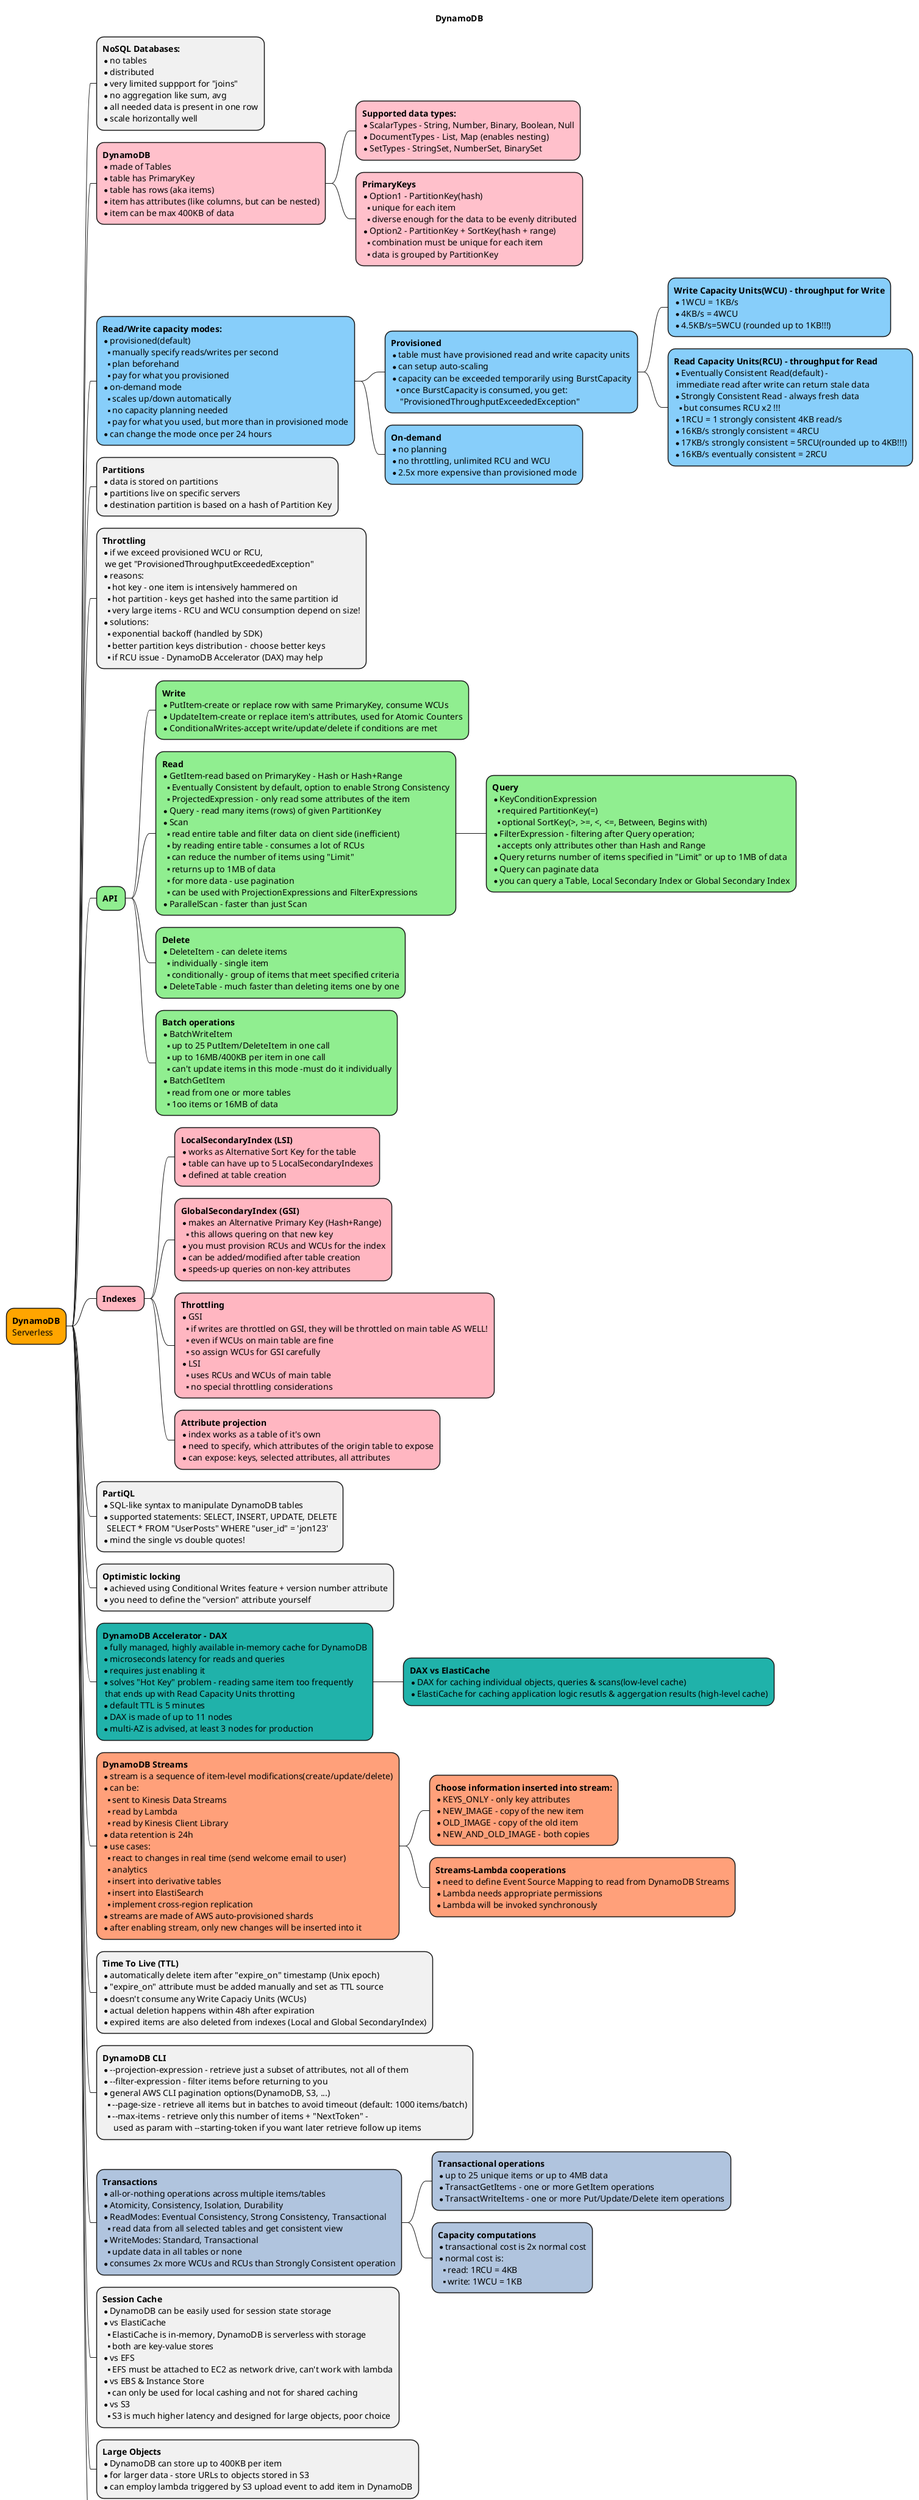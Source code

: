 @startmindmap 00-diagram

title DynamoDB

<style>
mindmapDiagram {
  .dynamo {
    BackgroundColor Pink
  }
  .orange {
    BackgroundColor orange
  }
  .capacity {
    BackgroundColor LightSkyBlue
  }
  .api {
    BackgroundColor LightGreen
  }
  .indexes {
    BackgroundColor LightPink
  }
  .dax {
    BackgroundColor LightSeaGreen
  } 
  .transactions {
    BackgroundColor LightSteelBlue
  } 
  .streams {
    BackgroundColor LightSalmon
  } 
}
</style>


*[#Orange] <b>DynamoDB\nServerless
 * <b>NoSQL Databases:\n*no tables\n*distributed\n*very limited suppport for "joins"\n*no aggregation like sum, avg\n*all needed data is present in one row\n*scale horizontally well
 * <b>DynamoDB\n*made of Tables\n*table has PrimaryKey\n*table has rows (aka items)\n*item has attributes (like columns, but can be nested)\n*item can be max 400KB of data <<dynamo>>
  * <b>Supported data types:\n*ScalarTypes - String, Number, Binary, Boolean, Null\n*DocumentTypes - List, Map (enables nesting)\n*SetTypes - StringSet, NumberSet, BinarySet <<dynamo>>
  * <b>PrimaryKeys\n*Option1 - PartitionKey(hash)\n**unique for each item\n**diverse enough for the data to be evenly ditributed\n*Option2 - PartitionKey + SortKey(hash + range)\n**combination must be unique for each item\n**data is grouped by PartitionKey  <<dynamo>>
 * <b>Read/Write capacity modes:\n*provisioned(default)\n** manually specify reads/writes per second\n**plan beforehand\n**pay for what you provisioned\n*on-demand mode\n**scales up/down automatically\n**no capacity planning needed\n**pay for what you used, but more than in provisioned mode\n*can change the mode once per 24 hours <<capacity>>
  * <b>Provisioned\n*table must have provisioned read and write capacity units\n*can setup auto-scaling\n*capacity can be exceeded temporarily using BurstCapacity\n**once BurstCapacity is consumed, you get:\n    "ProvisionedThroughputExceededException" <<capacity>>
   * <b>Write Capacity Units(WCU) - throughput for Write\n*1WCU = 1KB/s\n*4KB/s = 4WCU\n*4.5KB/s=5WCU (rounded up to 1KB!!!) <<capacity>>
   * <b>Read Capacity Units(RCU) - throughput for Read\n*Eventually Consistent Read(default) -\n immediate read after write can return stale data\n*Strongly Consistent Read - always fresh data\n**but consumes RCU x2 !!!\n*1RCU = 1 strongly consistent 4KB read/s\n*16KB/s strongly consistent = 4RCU\n*17KB/s strongly consistent = 5RCU(rounded up to 4KB!!!)\n*16KB/s eventually consistent = 2RCU <<capacity>>
  * <b>On-demand\n*no planning\n*no throttling, unlimited RCU and WCU\n*2.5x more expensive than provisioned mode <<capacity>>
 * <b>Partitions\n*data is stored on partitions\n*partitions live on specific servers\n*destination partition is based on a hash of Partition Key
 * <b>Throttling\n*if we exceed provisioned WCU or RCU,\n we get "ProvisionedThroughputExceededException"\n*reasons:\n**hot key - one item is intensively hammered on\n**hot partition - keys get hashed into the same partition id\n**very large items - RCU and WCU consumption depend on size!\n*solutions:\n**exponential backoff (handled by SDK)\n**better partition keys distribution - choose better keys\n**if RCU issue - DynamoDB Accelerator (DAX) may help
 * <b>API <<api>>
  * <b>Write\n*PutItem-create or replace row with same PrimaryKey, consume WCUs\n*UpdateItem-create or replace item's attributes, used for Atomic Counters\n*ConditionalWrites-accept write/update/delete if conditions are met  <<api>>
  * <b>Read\n*GetItem-read based on PrimaryKey - Hash or Hash+Range\n**Eventually Consistent by default, option to enable Strong Consistency\n**ProjectedExpression - only read some attributes of the item\n*Query - read many items (rows) of given PartitionKey\n*Scan\n**read entire table and filter data on client side (inefficient)\n**by reading entire table - consumes a lot of RCUs\n**can reduce the number of items using "Limit"\n**returns up to 1MB of data\n**for more data - use pagination\n**can be used with ProjectionExpressions and FilterExpressions\n*ParallelScan - faster than just Scan  <<api>>
   * <b>Query\n*KeyConditionExpression\n**required PartitionKey(=)\n** optional SortKey(>, >=, <, <=, Between, Begins with)\n*FilterExpression - filtering after Query operation;\n**accepts only attributes other than Hash and Range\n*Query returns number of items specified in "Limit" or up to 1MB of data\n*Query can paginate data\n*you can query a Table, Local Secondary Index or Global Secondary Index  <<api>>
  * <b>Delete\n*DeleteItem - can delete items\n**individually - single item\n**conditionally - group of items that meet specified criteria\n*DeleteTable - much faster than deleting items one by one <<api>>
  * <b>Batch operations\n*BatchWriteItem\n**up to 25 PutItem/DeleteItem in one call\n**up to 16MB/400KB per item in one call\n**can't update items in this mode -must do it individually\n*BatchGetItem\n**read from one or more tables\n**1oo items or 16MB of data <<api>>
 * <b>Indexes <<indexes>>
  * <b>LocalSecondaryIndex (LSI)\n*works as Alternative Sort Key for the table\n*table can have up to 5 LocalSecondaryIndexes\n*defined at table creation <<indexes>>
  * <b>GlobalSecondaryIndex (GSI)\n*makes an Alternative Primary Key (Hash+Range)\n**this allows quering on that new key\n*you must provision RCUs and WCUs for the index\n*can be added/modified after table creation\n*speeds-up queries on non-key attributes <<indexes>>
  * <b>Throttling\n*GSI\n**if writes are throttled on GSI, they will be throttled on main table AS WELL!\n**even if WCUs on main table are fine\n**so assign WCUs for GSI carefully\n*LSI\n**uses RCUs and WCUs of main table\n**no special throttling considerations <<indexes>>
  * <b>Attribute projection\n*index works as a table of it's own\n*need to specify, which attributes of the origin table to expose\n*can expose: keys, selected attributes, all attributes <<indexes>>
 * <b>PartiQL\n*SQL-like syntax to manipulate DynamoDB tables\n*supported statements: SELECT, INSERT, UPDATE, DELETE\n  SELECT * FROM "UserPosts" WHERE "user_id" = 'jon123'\n*mind the single vs double quotes!
 * <b>Optimistic locking\n*achieved using Conditional Writes feature + version number attribute\n*you need to define the "version" attribute yourself
 * <b>DynamoDB Accelerator - DAX\n*fully managed, highly available in-memory cache for DynamoDB\n*microseconds latency for reads and queries\n*requires just enabling it\n*solves "Hot Key" problem - reading same item too frequently\n that ends up with Read Capacity Units throtting\n*default TTL is 5 minutes\n*DAX is made of up to 11 nodes\n*multi-AZ is advised, at least 3 nodes for production <<dax>>
  * <b>DAX vs ElastiCache\n*DAX for caching individual objects, queries & scans(low-level cache)\n*ElastiCache for caching application logic resutls & aggergation results (high-level cache) <<dax>>
 * <b>DynamoDB Streams\n*stream is a sequence of item-level modifications(create/update/delete)\n*can be:\n**sent to Kinesis Data Streams\n**read by Lambda\n**read by Kinesis Client Library\n*data retention is 24h\n*use cases:\n**react to changes in real time (send welcome email to user)\n**analytics\n**insert into derivative tables\n**insert into ElastiSearch\n**implement cross-region replication\n*streams are made of AWS auto-provisioned shards\n*after enabling stream, only new changes will be inserted into it <<streams>>
  * <b>Choose information inserted into stream:\n*KEYS_ONLY - only key attributes\n*NEW_IMAGE - copy of the new item\n*OLD_IMAGE - copy of the old item\n*NEW_AND_OLD_IMAGE - both copies <<streams>>
  * <b>Streams-Lambda cooperations\n*need to define Event Source Mapping to read from DynamoDB Streams\n*Lambda needs appropriate permissions\n*Lambda will be invoked synchronously <<streams>>
 * <b>Time To Live (TTL)\n*automatically delete item after "expire_on" timestamp (Unix epoch)\n*"expire_on" attribute must be added manually and set as TTL source\n*doesn't consume any Write Capaciy Units (WCUs)\n*actual deletion happens within 48h after expiration\n*expired items are also deleted from indexes (Local and Global SecondaryIndex)
 * <b>DynamoDB CLI\n*--projection-expression - retrieve just a subset of attributes, not all of them\n*--filter-expression - filter items before returning to you\n*general AWS CLI pagination options(DynamoDB, S3, ...)\n**--page-size - retrieve all items but in batches to avoid timeout (default: 1000 items/batch)\n**--max-items - retrieve only this number of items + "NextToken" - \n     used as param with --starting-token if you want later retrieve follow up items
 * <b>Transactions\n*all-or-nothing operations across multiple items/tables\n*Atomicity, Consistency, Isolation, Durability\n*ReadModes: Eventual Consistency, Strong Consistency, Transactional\n**read data from all selected tables and get consistent view\n*WriteModes: Standard, Transactional\n**update data in all tables or none\n*consumes 2x more WCUs and RCUs than Strongly Consistent operation <<transactions>>
  * <b>Transactional operations\n*up to 25 unique items or up to 4MB data\n*TransactGetItems - one or more GetItem operations\n*TransactWriteItems - one or more Put/Update/Delete item operations <<transactions>>
  * <b>Capacity computations\n*transactional cost is 2x normal cost\n*normal cost is:\n**read: 1RCU = 4KB\n**write: 1WCU = 1KB <<transactions>>
 * <b>Session Cache\n*DynamoDB can be easily used for session state storage\n*vs ElastiCache\n**ElastiCache is in-memory, DynamoDB is serverless with storage\n**both are key-value stores\n*vs EFS\n**EFS must be attached to EC2 as network drive, can't work with lambda\n*vs EBS & Instance Store\n**can only be used for local cashing and not for shared caching\n*vs S3\n**S3 is much higher latency and designed for large objects, poor choice
 * <b>Large Objects\n*DynamoDB can store up to 400KB per item\n*for larger data - store URLs to objects stored in S3\n*can employ lambda triggered by S3 upload event to add item in DynamoDB
 * <b>DynamoDB operations\n*Table Cleanup\n**scan + delete - slow, expensive in RCUs and WCUs\n**drop table + create table - fast, cheap\n*Copy the table (eg. to another region)\n**AWS Data Pipeline - copy over S3 bucket\n**backup and restore into new table\n**scan + PutItem/BatchWriteItem - needs writing some code
 @endmindmap
